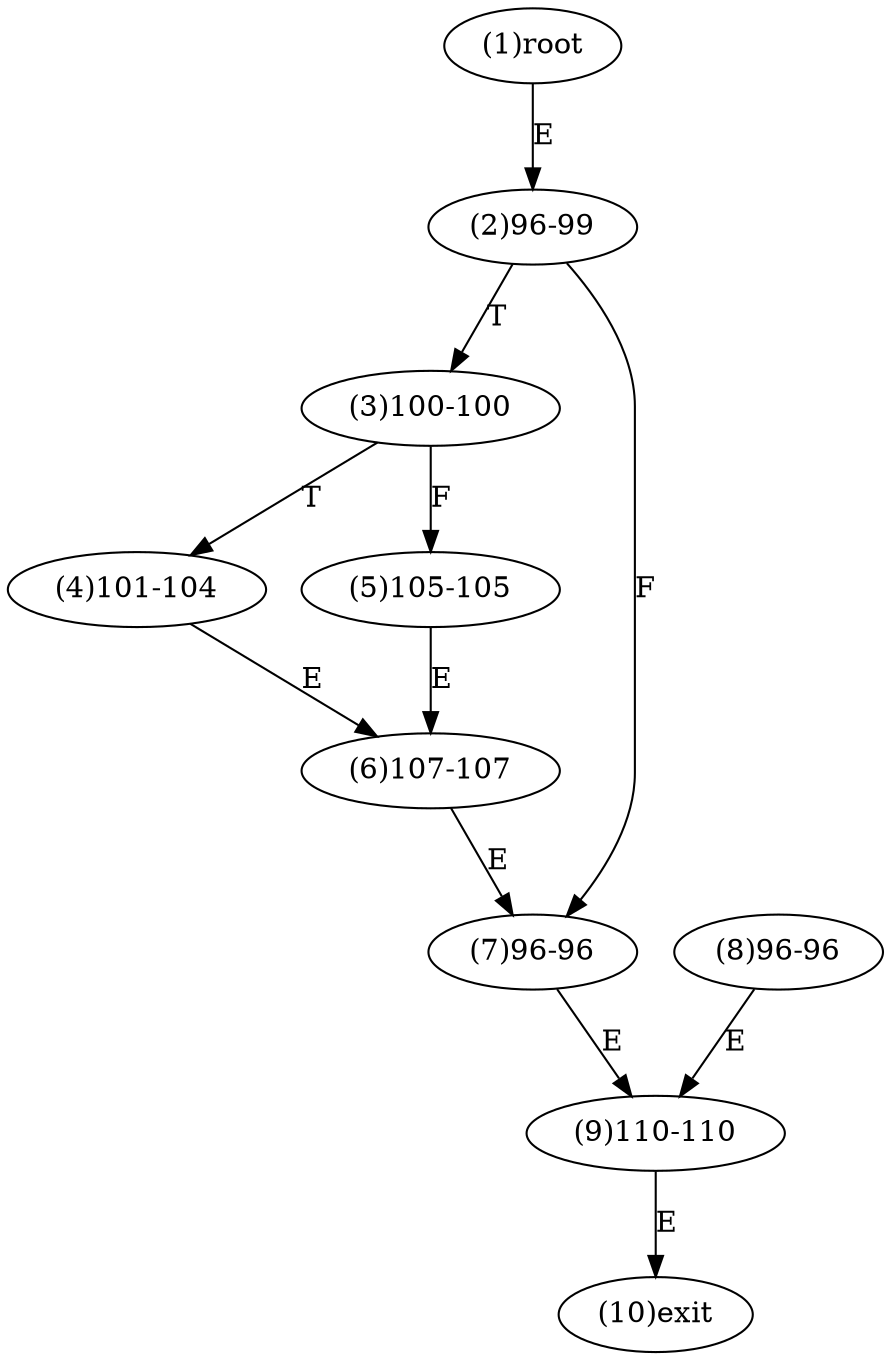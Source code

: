 digraph "" { 
1[ label="(1)root"];
2[ label="(2)96-99"];
3[ label="(3)100-100"];
4[ label="(4)101-104"];
5[ label="(5)105-105"];
6[ label="(6)107-107"];
7[ label="(7)96-96"];
8[ label="(8)96-96"];
9[ label="(9)110-110"];
10[ label="(10)exit"];
1->2[ label="E"];
2->7[ label="F"];
2->3[ label="T"];
3->5[ label="F"];
3->4[ label="T"];
4->6[ label="E"];
5->6[ label="E"];
6->7[ label="E"];
7->9[ label="E"];
8->9[ label="E"];
9->10[ label="E"];
}